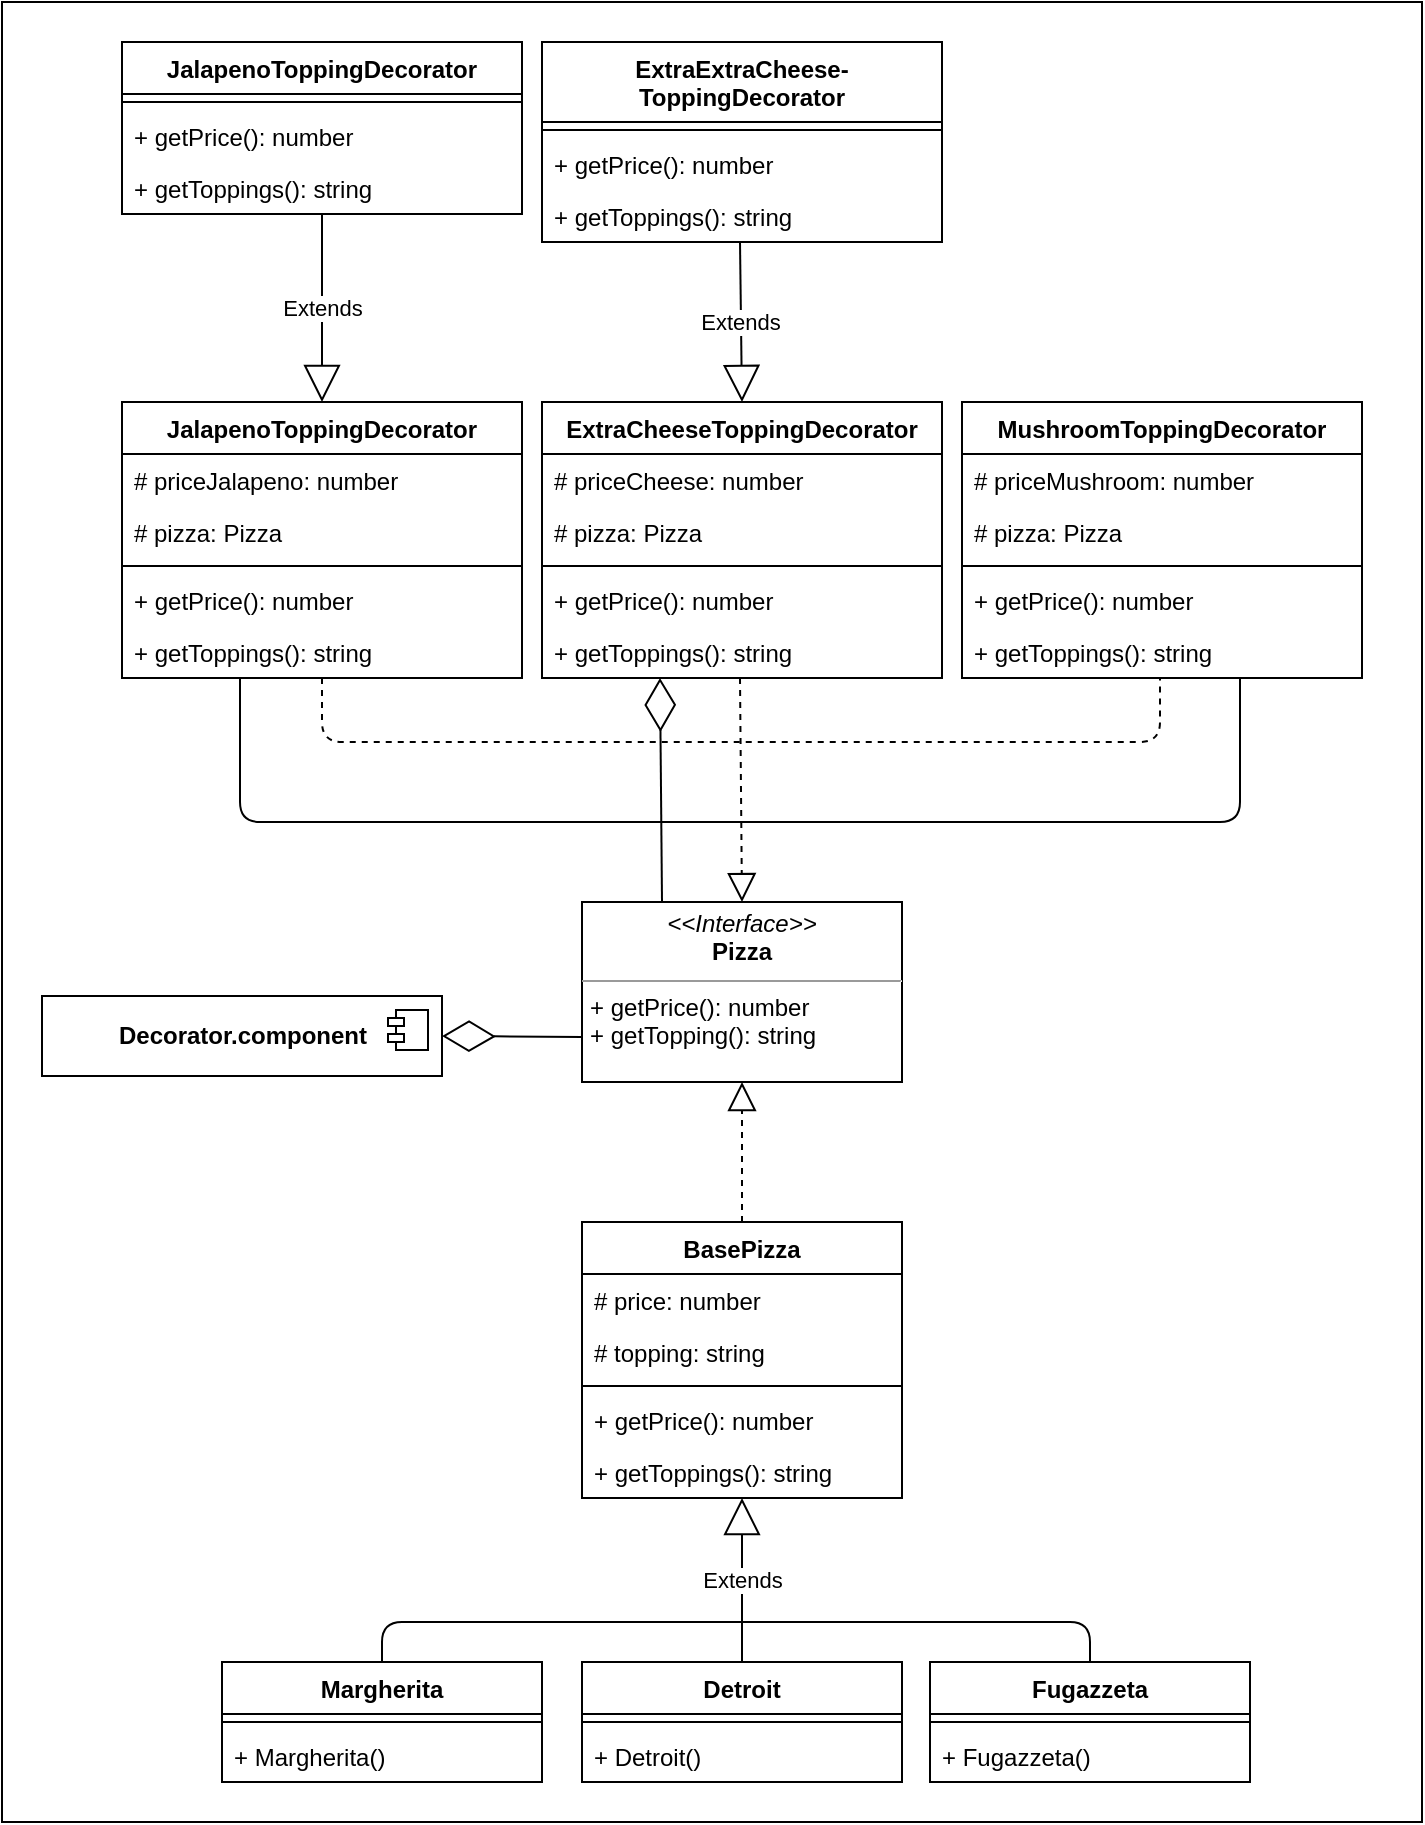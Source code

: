 <mxfile version="13.10.0" type="device"><diagram id="gw1_LFvKJf1_X4ysqnZk" name="Page-1"><mxGraphModel dx="2509" dy="2206" grid="1" gridSize="10" guides="1" tooltips="1" connect="1" arrows="1" fold="1" page="1" pageScale="1" pageWidth="827" pageHeight="1169" math="0" shadow="0"><root><mxCell id="0"/><mxCell id="1" parent="0"/><mxCell id="lrAdCqgn7SwCU887HHt2-64" value="" style="rounded=0;whiteSpace=wrap;html=1;" vertex="1" parent="1"><mxGeometry x="-50" y="-290" width="710" height="910" as="geometry"/></mxCell><mxCell id="lrAdCqgn7SwCU887HHt2-2" value="Decorator.component" style="html=1;dropTarget=0;fontStyle=1" vertex="1" parent="1"><mxGeometry x="-30" y="207" width="200" height="40" as="geometry"/></mxCell><mxCell id="lrAdCqgn7SwCU887HHt2-3" value="" style="shape=module;jettyWidth=8;jettyHeight=4;" vertex="1" parent="lrAdCqgn7SwCU887HHt2-2"><mxGeometry x="1" width="20" height="20" relative="1" as="geometry"><mxPoint x="-27" y="7" as="offset"/></mxGeometry></mxCell><mxCell id="lrAdCqgn7SwCU887HHt2-4" value="&lt;p style=&quot;margin: 0px ; margin-top: 4px ; text-align: center&quot;&gt;&lt;i&gt;&amp;lt;&amp;lt;Interface&amp;gt;&amp;gt;&lt;/i&gt;&lt;br&gt;&lt;b&gt;Pizza&lt;/b&gt;&lt;/p&gt;&lt;hr size=&quot;1&quot;&gt;&lt;p style=&quot;margin: 0px ; margin-left: 4px&quot;&gt;+ getPrice(): number&lt;/p&gt;&lt;p style=&quot;margin: 0px ; margin-left: 4px&quot;&gt;+ getTopping(): string&lt;/p&gt;" style="verticalAlign=top;align=left;overflow=fill;fontSize=12;fontFamily=Helvetica;html=1;" vertex="1" parent="1"><mxGeometry x="240" y="160" width="160" height="90" as="geometry"/></mxCell><mxCell id="lrAdCqgn7SwCU887HHt2-5" value="BasePizza" style="swimlane;fontStyle=1;align=center;verticalAlign=top;childLayout=stackLayout;horizontal=1;startSize=26;horizontalStack=0;resizeParent=1;resizeParentMax=0;resizeLast=0;collapsible=1;marginBottom=0;" vertex="1" parent="1"><mxGeometry x="240" y="320" width="160" height="138" as="geometry"/></mxCell><mxCell id="lrAdCqgn7SwCU887HHt2-6" value="# price: number" style="text;strokeColor=none;fillColor=none;align=left;verticalAlign=top;spacingLeft=4;spacingRight=4;overflow=hidden;rotatable=0;points=[[0,0.5],[1,0.5]];portConstraint=eastwest;" vertex="1" parent="lrAdCqgn7SwCU887HHt2-5"><mxGeometry y="26" width="160" height="26" as="geometry"/></mxCell><mxCell id="lrAdCqgn7SwCU887HHt2-9" value="# topping: string" style="text;strokeColor=none;fillColor=none;align=left;verticalAlign=top;spacingLeft=4;spacingRight=4;overflow=hidden;rotatable=0;points=[[0,0.5],[1,0.5]];portConstraint=eastwest;" vertex="1" parent="lrAdCqgn7SwCU887HHt2-5"><mxGeometry y="52" width="160" height="26" as="geometry"/></mxCell><mxCell id="lrAdCqgn7SwCU887HHt2-7" value="" style="line;strokeWidth=1;fillColor=none;align=left;verticalAlign=middle;spacingTop=-1;spacingLeft=3;spacingRight=3;rotatable=0;labelPosition=right;points=[];portConstraint=eastwest;" vertex="1" parent="lrAdCqgn7SwCU887HHt2-5"><mxGeometry y="78" width="160" height="8" as="geometry"/></mxCell><mxCell id="lrAdCqgn7SwCU887HHt2-8" value="+ getPrice(): number" style="text;strokeColor=none;fillColor=none;align=left;verticalAlign=top;spacingLeft=4;spacingRight=4;overflow=hidden;rotatable=0;points=[[0,0.5],[1,0.5]];portConstraint=eastwest;" vertex="1" parent="lrAdCqgn7SwCU887HHt2-5"><mxGeometry y="86" width="160" height="26" as="geometry"/></mxCell><mxCell id="lrAdCqgn7SwCU887HHt2-10" value="+ getToppings(): string" style="text;strokeColor=none;fillColor=none;align=left;verticalAlign=top;spacingLeft=4;spacingRight=4;overflow=hidden;rotatable=0;points=[[0,0.5],[1,0.5]];portConstraint=eastwest;" vertex="1" parent="lrAdCqgn7SwCU887HHt2-5"><mxGeometry y="112" width="160" height="26" as="geometry"/></mxCell><mxCell id="lrAdCqgn7SwCU887HHt2-11" value="" style="endArrow=block;dashed=1;endFill=0;endSize=12;html=1;entryX=0.5;entryY=1;entryDx=0;entryDy=0;exitX=0.5;exitY=0;exitDx=0;exitDy=0;" edge="1" parent="1" source="lrAdCqgn7SwCU887HHt2-5" target="lrAdCqgn7SwCU887HHt2-4"><mxGeometry width="160" relative="1" as="geometry"><mxPoint x="90" y="440" as="sourcePoint"/><mxPoint x="250" y="440" as="targetPoint"/></mxGeometry></mxCell><mxCell id="lrAdCqgn7SwCU887HHt2-12" value="Margherita" style="swimlane;fontStyle=1;align=center;verticalAlign=top;childLayout=stackLayout;horizontal=1;startSize=26;horizontalStack=0;resizeParent=1;resizeParentMax=0;resizeLast=0;collapsible=1;marginBottom=0;" vertex="1" parent="1"><mxGeometry x="60" y="540" width="160" height="60" as="geometry"/></mxCell><mxCell id="lrAdCqgn7SwCU887HHt2-14" value="" style="line;strokeWidth=1;fillColor=none;align=left;verticalAlign=middle;spacingTop=-1;spacingLeft=3;spacingRight=3;rotatable=0;labelPosition=right;points=[];portConstraint=eastwest;" vertex="1" parent="lrAdCqgn7SwCU887HHt2-12"><mxGeometry y="26" width="160" height="8" as="geometry"/></mxCell><mxCell id="lrAdCqgn7SwCU887HHt2-15" value="+ Margherita()" style="text;strokeColor=none;fillColor=none;align=left;verticalAlign=top;spacingLeft=4;spacingRight=4;overflow=hidden;rotatable=0;points=[[0,0.5],[1,0.5]];portConstraint=eastwest;" vertex="1" parent="lrAdCqgn7SwCU887HHt2-12"><mxGeometry y="34" width="160" height="26" as="geometry"/></mxCell><mxCell id="lrAdCqgn7SwCU887HHt2-16" value="Detroit" style="swimlane;fontStyle=1;align=center;verticalAlign=top;childLayout=stackLayout;horizontal=1;startSize=26;horizontalStack=0;resizeParent=1;resizeParentMax=0;resizeLast=0;collapsible=1;marginBottom=0;" vertex="1" parent="1"><mxGeometry x="240" y="540" width="160" height="60" as="geometry"/></mxCell><mxCell id="lrAdCqgn7SwCU887HHt2-17" value="" style="line;strokeWidth=1;fillColor=none;align=left;verticalAlign=middle;spacingTop=-1;spacingLeft=3;spacingRight=3;rotatable=0;labelPosition=right;points=[];portConstraint=eastwest;" vertex="1" parent="lrAdCqgn7SwCU887HHt2-16"><mxGeometry y="26" width="160" height="8" as="geometry"/></mxCell><mxCell id="lrAdCqgn7SwCU887HHt2-18" value="+ Detroit()" style="text;strokeColor=none;fillColor=none;align=left;verticalAlign=top;spacingLeft=4;spacingRight=4;overflow=hidden;rotatable=0;points=[[0,0.5],[1,0.5]];portConstraint=eastwest;" vertex="1" parent="lrAdCqgn7SwCU887HHt2-16"><mxGeometry y="34" width="160" height="26" as="geometry"/></mxCell><mxCell id="lrAdCqgn7SwCU887HHt2-19" value="Fugazzeta" style="swimlane;fontStyle=1;align=center;verticalAlign=top;childLayout=stackLayout;horizontal=1;startSize=26;horizontalStack=0;resizeParent=1;resizeParentMax=0;resizeLast=0;collapsible=1;marginBottom=0;" vertex="1" parent="1"><mxGeometry x="414" y="540" width="160" height="60" as="geometry"/></mxCell><mxCell id="lrAdCqgn7SwCU887HHt2-20" value="" style="line;strokeWidth=1;fillColor=none;align=left;verticalAlign=middle;spacingTop=-1;spacingLeft=3;spacingRight=3;rotatable=0;labelPosition=right;points=[];portConstraint=eastwest;" vertex="1" parent="lrAdCqgn7SwCU887HHt2-19"><mxGeometry y="26" width="160" height="8" as="geometry"/></mxCell><mxCell id="lrAdCqgn7SwCU887HHt2-21" value="+ Fugazzeta()" style="text;strokeColor=none;fillColor=none;align=left;verticalAlign=top;spacingLeft=4;spacingRight=4;overflow=hidden;rotatable=0;points=[[0,0.5],[1,0.5]];portConstraint=eastwest;" vertex="1" parent="lrAdCqgn7SwCU887HHt2-19"><mxGeometry y="34" width="160" height="26" as="geometry"/></mxCell><mxCell id="lrAdCqgn7SwCU887HHt2-23" value="Extends" style="endArrow=block;endSize=16;endFill=0;html=1;entryX=0.5;entryY=1;entryDx=0;entryDy=0;entryPerimeter=0;exitX=0.5;exitY=0;exitDx=0;exitDy=0;" edge="1" parent="1" source="lrAdCqgn7SwCU887HHt2-16" target="lrAdCqgn7SwCU887HHt2-10"><mxGeometry width="160" relative="1" as="geometry"><mxPoint x="390" y="490" as="sourcePoint"/><mxPoint x="480" y="640" as="targetPoint"/></mxGeometry></mxCell><mxCell id="lrAdCqgn7SwCU887HHt2-24" value="" style="endArrow=none;html=1;exitX=0.5;exitY=0;exitDx=0;exitDy=0;entryX=0.5;entryY=0;entryDx=0;entryDy=0;" edge="1" parent="1" source="lrAdCqgn7SwCU887HHt2-12" target="lrAdCqgn7SwCU887HHt2-19"><mxGeometry width="50" height="50" relative="1" as="geometry"><mxPoint x="340" y="760" as="sourcePoint"/><mxPoint x="450" y="500" as="targetPoint"/><Array as="points"><mxPoint x="140" y="520"/><mxPoint x="494" y="520"/></Array></mxGeometry></mxCell><mxCell id="lrAdCqgn7SwCU887HHt2-25" value="ExtraCheeseToppingDecorator" style="swimlane;fontStyle=1;align=center;verticalAlign=top;childLayout=stackLayout;horizontal=1;startSize=26;horizontalStack=0;resizeParent=1;resizeParentMax=0;resizeLast=0;collapsible=1;marginBottom=0;" vertex="1" parent="1"><mxGeometry x="220" y="-90" width="200" height="138" as="geometry"/></mxCell><mxCell id="lrAdCqgn7SwCU887HHt2-26" value="# priceCheese: number" style="text;strokeColor=none;fillColor=none;align=left;verticalAlign=top;spacingLeft=4;spacingRight=4;overflow=hidden;rotatable=0;points=[[0,0.5],[1,0.5]];portConstraint=eastwest;" vertex="1" parent="lrAdCqgn7SwCU887HHt2-25"><mxGeometry y="26" width="200" height="26" as="geometry"/></mxCell><mxCell id="lrAdCqgn7SwCU887HHt2-27" value="# pizza: Pizza" style="text;strokeColor=none;fillColor=none;align=left;verticalAlign=top;spacingLeft=4;spacingRight=4;overflow=hidden;rotatable=0;points=[[0,0.5],[1,0.5]];portConstraint=eastwest;" vertex="1" parent="lrAdCqgn7SwCU887HHt2-25"><mxGeometry y="52" width="200" height="26" as="geometry"/></mxCell><mxCell id="lrAdCqgn7SwCU887HHt2-28" value="" style="line;strokeWidth=1;fillColor=none;align=left;verticalAlign=middle;spacingTop=-1;spacingLeft=3;spacingRight=3;rotatable=0;labelPosition=right;points=[];portConstraint=eastwest;" vertex="1" parent="lrAdCqgn7SwCU887HHt2-25"><mxGeometry y="78" width="200" height="8" as="geometry"/></mxCell><mxCell id="lrAdCqgn7SwCU887HHt2-29" value="+ getPrice(): number" style="text;strokeColor=none;fillColor=none;align=left;verticalAlign=top;spacingLeft=4;spacingRight=4;overflow=hidden;rotatable=0;points=[[0,0.5],[1,0.5]];portConstraint=eastwest;" vertex="1" parent="lrAdCqgn7SwCU887HHt2-25"><mxGeometry y="86" width="200" height="26" as="geometry"/></mxCell><mxCell id="lrAdCqgn7SwCU887HHt2-30" value="+ getToppings(): string" style="text;strokeColor=none;fillColor=none;align=left;verticalAlign=top;spacingLeft=4;spacingRight=4;overflow=hidden;rotatable=0;points=[[0,0.5],[1,0.5]];portConstraint=eastwest;" vertex="1" parent="lrAdCqgn7SwCU887HHt2-25"><mxGeometry y="112" width="200" height="26" as="geometry"/></mxCell><mxCell id="lrAdCqgn7SwCU887HHt2-31" value="MushroomToppingDecorator" style="swimlane;fontStyle=1;align=center;verticalAlign=top;childLayout=stackLayout;horizontal=1;startSize=26;horizontalStack=0;resizeParent=1;resizeParentMax=0;resizeLast=0;collapsible=1;marginBottom=0;" vertex="1" parent="1"><mxGeometry x="430" y="-90" width="200" height="138" as="geometry"/></mxCell><mxCell id="lrAdCqgn7SwCU887HHt2-32" value="# priceMushroom: number" style="text;strokeColor=none;fillColor=none;align=left;verticalAlign=top;spacingLeft=4;spacingRight=4;overflow=hidden;rotatable=0;points=[[0,0.5],[1,0.5]];portConstraint=eastwest;" vertex="1" parent="lrAdCqgn7SwCU887HHt2-31"><mxGeometry y="26" width="200" height="26" as="geometry"/></mxCell><mxCell id="lrAdCqgn7SwCU887HHt2-33" value="# pizza: Pizza" style="text;strokeColor=none;fillColor=none;align=left;verticalAlign=top;spacingLeft=4;spacingRight=4;overflow=hidden;rotatable=0;points=[[0,0.5],[1,0.5]];portConstraint=eastwest;" vertex="1" parent="lrAdCqgn7SwCU887HHt2-31"><mxGeometry y="52" width="200" height="26" as="geometry"/></mxCell><mxCell id="lrAdCqgn7SwCU887HHt2-34" value="" style="line;strokeWidth=1;fillColor=none;align=left;verticalAlign=middle;spacingTop=-1;spacingLeft=3;spacingRight=3;rotatable=0;labelPosition=right;points=[];portConstraint=eastwest;" vertex="1" parent="lrAdCqgn7SwCU887HHt2-31"><mxGeometry y="78" width="200" height="8" as="geometry"/></mxCell><mxCell id="lrAdCqgn7SwCU887HHt2-35" value="+ getPrice(): number" style="text;strokeColor=none;fillColor=none;align=left;verticalAlign=top;spacingLeft=4;spacingRight=4;overflow=hidden;rotatable=0;points=[[0,0.5],[1,0.5]];portConstraint=eastwest;" vertex="1" parent="lrAdCqgn7SwCU887HHt2-31"><mxGeometry y="86" width="200" height="26" as="geometry"/></mxCell><mxCell id="lrAdCqgn7SwCU887HHt2-36" value="+ getToppings(): string" style="text;strokeColor=none;fillColor=none;align=left;verticalAlign=top;spacingLeft=4;spacingRight=4;overflow=hidden;rotatable=0;points=[[0,0.5],[1,0.5]];portConstraint=eastwest;" vertex="1" parent="lrAdCqgn7SwCU887HHt2-31"><mxGeometry y="112" width="200" height="26" as="geometry"/></mxCell><mxCell id="lrAdCqgn7SwCU887HHt2-37" value="JalapenoToppingDecorator" style="swimlane;fontStyle=1;align=center;verticalAlign=top;childLayout=stackLayout;horizontal=1;startSize=26;horizontalStack=0;resizeParent=1;resizeParentMax=0;resizeLast=0;collapsible=1;marginBottom=0;" vertex="1" parent="1"><mxGeometry x="10" y="-90" width="200" height="138" as="geometry"/></mxCell><mxCell id="lrAdCqgn7SwCU887HHt2-38" value="# priceJalapeno: number" style="text;strokeColor=none;fillColor=none;align=left;verticalAlign=top;spacingLeft=4;spacingRight=4;overflow=hidden;rotatable=0;points=[[0,0.5],[1,0.5]];portConstraint=eastwest;" vertex="1" parent="lrAdCqgn7SwCU887HHt2-37"><mxGeometry y="26" width="200" height="26" as="geometry"/></mxCell><mxCell id="lrAdCqgn7SwCU887HHt2-39" value="# pizza: Pizza" style="text;strokeColor=none;fillColor=none;align=left;verticalAlign=top;spacingLeft=4;spacingRight=4;overflow=hidden;rotatable=0;points=[[0,0.5],[1,0.5]];portConstraint=eastwest;" vertex="1" parent="lrAdCqgn7SwCU887HHt2-37"><mxGeometry y="52" width="200" height="26" as="geometry"/></mxCell><mxCell id="lrAdCqgn7SwCU887HHt2-40" value="" style="line;strokeWidth=1;fillColor=none;align=left;verticalAlign=middle;spacingTop=-1;spacingLeft=3;spacingRight=3;rotatable=0;labelPosition=right;points=[];portConstraint=eastwest;" vertex="1" parent="lrAdCqgn7SwCU887HHt2-37"><mxGeometry y="78" width="200" height="8" as="geometry"/></mxCell><mxCell id="lrAdCqgn7SwCU887HHt2-41" value="+ getPrice(): number" style="text;strokeColor=none;fillColor=none;align=left;verticalAlign=top;spacingLeft=4;spacingRight=4;overflow=hidden;rotatable=0;points=[[0,0.5],[1,0.5]];portConstraint=eastwest;" vertex="1" parent="lrAdCqgn7SwCU887HHt2-37"><mxGeometry y="86" width="200" height="26" as="geometry"/></mxCell><mxCell id="lrAdCqgn7SwCU887HHt2-42" value="+ getToppings(): string" style="text;strokeColor=none;fillColor=none;align=left;verticalAlign=top;spacingLeft=4;spacingRight=4;overflow=hidden;rotatable=0;points=[[0,0.5],[1,0.5]];portConstraint=eastwest;" vertex="1" parent="lrAdCqgn7SwCU887HHt2-37"><mxGeometry y="112" width="200" height="26" as="geometry"/></mxCell><mxCell id="lrAdCqgn7SwCU887HHt2-43" value="" style="endArrow=block;dashed=1;endFill=0;endSize=12;html=1;exitX=0.495;exitY=1;exitDx=0;exitDy=0;exitPerimeter=0;entryX=0.5;entryY=0;entryDx=0;entryDy=0;" edge="1" parent="1" source="lrAdCqgn7SwCU887HHt2-30" target="lrAdCqgn7SwCU887HHt2-4"><mxGeometry width="160" relative="1" as="geometry"><mxPoint x="80" y="140" as="sourcePoint"/><mxPoint x="240" y="140" as="targetPoint"/></mxGeometry></mxCell><mxCell id="lrAdCqgn7SwCU887HHt2-44" value="" style="endArrow=none;dashed=1;html=1;exitX=0.5;exitY=1;exitDx=0;exitDy=0;exitPerimeter=0;entryX=0.495;entryY=1;entryDx=0;entryDy=0;entryPerimeter=0;" edge="1" parent="1" source="lrAdCqgn7SwCU887HHt2-42" target="lrAdCqgn7SwCU887HHt2-36"><mxGeometry width="50" height="50" relative="1" as="geometry"><mxPoint x="60" y="160" as="sourcePoint"/><mxPoint x="520" y="120" as="targetPoint"/><Array as="points"><mxPoint x="110" y="80"/><mxPoint x="529" y="80"/></Array></mxGeometry></mxCell><mxCell id="lrAdCqgn7SwCU887HHt2-46" value="" style="endArrow=none;html=1;exitX=0.295;exitY=1;exitDx=0;exitDy=0;exitPerimeter=0;entryX=0.695;entryY=1;entryDx=0;entryDy=0;entryPerimeter=0;" edge="1" parent="1" source="lrAdCqgn7SwCU887HHt2-42" target="lrAdCqgn7SwCU887HHt2-36"><mxGeometry width="50" height="50" relative="1" as="geometry"><mxPoint x="10" y="190" as="sourcePoint"/><mxPoint x="140" y="150" as="targetPoint"/><Array as="points"><mxPoint x="69" y="120"/><mxPoint x="569" y="120"/></Array></mxGeometry></mxCell><mxCell id="lrAdCqgn7SwCU887HHt2-48" value="" style="endArrow=diamondThin;endFill=0;endSize=24;html=1;entryX=0.295;entryY=1;entryDx=0;entryDy=0;entryPerimeter=0;exitX=0.25;exitY=0;exitDx=0;exitDy=0;" edge="1" parent="1" source="lrAdCqgn7SwCU887HHt2-4" target="lrAdCqgn7SwCU887HHt2-30"><mxGeometry width="160" relative="1" as="geometry"><mxPoint x="110" y="390" as="sourcePoint"/><mxPoint x="270" y="390" as="targetPoint"/></mxGeometry></mxCell><mxCell id="lrAdCqgn7SwCU887HHt2-49" value="ExtraExtraCheese-&#10;ToppingDecorator" style="swimlane;fontStyle=1;align=center;verticalAlign=top;childLayout=stackLayout;horizontal=1;startSize=40;horizontalStack=0;resizeParent=1;resizeParentMax=0;resizeLast=0;collapsible=1;marginBottom=0;" vertex="1" parent="1"><mxGeometry x="220" y="-270" width="200" height="100" as="geometry"/></mxCell><mxCell id="lrAdCqgn7SwCU887HHt2-52" value="" style="line;strokeWidth=1;fillColor=none;align=left;verticalAlign=middle;spacingTop=-1;spacingLeft=3;spacingRight=3;rotatable=0;labelPosition=right;points=[];portConstraint=eastwest;" vertex="1" parent="lrAdCqgn7SwCU887HHt2-49"><mxGeometry y="40" width="200" height="8" as="geometry"/></mxCell><mxCell id="lrAdCqgn7SwCU887HHt2-53" value="+ getPrice(): number" style="text;strokeColor=none;fillColor=none;align=left;verticalAlign=top;spacingLeft=4;spacingRight=4;overflow=hidden;rotatable=0;points=[[0,0.5],[1,0.5]];portConstraint=eastwest;" vertex="1" parent="lrAdCqgn7SwCU887HHt2-49"><mxGeometry y="48" width="200" height="26" as="geometry"/></mxCell><mxCell id="lrAdCqgn7SwCU887HHt2-54" value="+ getToppings(): string" style="text;strokeColor=none;fillColor=none;align=left;verticalAlign=top;spacingLeft=4;spacingRight=4;overflow=hidden;rotatable=0;points=[[0,0.5],[1,0.5]];portConstraint=eastwest;" vertex="1" parent="lrAdCqgn7SwCU887HHt2-49"><mxGeometry y="74" width="200" height="26" as="geometry"/></mxCell><mxCell id="lrAdCqgn7SwCU887HHt2-55" value="JalapenoToppingDecorator" style="swimlane;fontStyle=1;align=center;verticalAlign=top;childLayout=stackLayout;horizontal=1;startSize=26;horizontalStack=0;resizeParent=1;resizeParentMax=0;resizeLast=0;collapsible=1;marginBottom=0;" vertex="1" parent="1"><mxGeometry x="10" y="-270" width="200" height="86" as="geometry"/></mxCell><mxCell id="lrAdCqgn7SwCU887HHt2-58" value="" style="line;strokeWidth=1;fillColor=none;align=left;verticalAlign=middle;spacingTop=-1;spacingLeft=3;spacingRight=3;rotatable=0;labelPosition=right;points=[];portConstraint=eastwest;" vertex="1" parent="lrAdCqgn7SwCU887HHt2-55"><mxGeometry y="26" width="200" height="8" as="geometry"/></mxCell><mxCell id="lrAdCqgn7SwCU887HHt2-59" value="+ getPrice(): number" style="text;strokeColor=none;fillColor=none;align=left;verticalAlign=top;spacingLeft=4;spacingRight=4;overflow=hidden;rotatable=0;points=[[0,0.5],[1,0.5]];portConstraint=eastwest;" vertex="1" parent="lrAdCqgn7SwCU887HHt2-55"><mxGeometry y="34" width="200" height="26" as="geometry"/></mxCell><mxCell id="lrAdCqgn7SwCU887HHt2-60" value="+ getToppings(): string" style="text;strokeColor=none;fillColor=none;align=left;verticalAlign=top;spacingLeft=4;spacingRight=4;overflow=hidden;rotatable=0;points=[[0,0.5],[1,0.5]];portConstraint=eastwest;" vertex="1" parent="lrAdCqgn7SwCU887HHt2-55"><mxGeometry y="60" width="200" height="26" as="geometry"/></mxCell><mxCell id="lrAdCqgn7SwCU887HHt2-61" value="Extends" style="endArrow=block;endSize=16;endFill=0;html=1;exitX=0.5;exitY=1;exitDx=0;exitDy=0;exitPerimeter=0;entryX=0.5;entryY=0;entryDx=0;entryDy=0;" edge="1" parent="1" source="lrAdCqgn7SwCU887HHt2-60" target="lrAdCqgn7SwCU887HHt2-37"><mxGeometry width="160" relative="1" as="geometry"><mxPoint x="-110" y="-20" as="sourcePoint"/><mxPoint x="50" y="-20" as="targetPoint"/></mxGeometry></mxCell><mxCell id="lrAdCqgn7SwCU887HHt2-62" value="Extends" style="endArrow=block;endSize=16;endFill=0;html=1;entryX=0.5;entryY=0;entryDx=0;entryDy=0;exitX=0.495;exitY=1;exitDx=0;exitDy=0;exitPerimeter=0;" edge="1" parent="1" source="lrAdCqgn7SwCU887HHt2-54" target="lrAdCqgn7SwCU887HHt2-25"><mxGeometry width="160" relative="1" as="geometry"><mxPoint x="510" y="-210" as="sourcePoint"/><mxPoint x="670" y="-210" as="targetPoint"/></mxGeometry></mxCell><mxCell id="lrAdCqgn7SwCU887HHt2-63" value="" style="endArrow=diamondThin;endFill=0;endSize=24;html=1;entryX=1;entryY=0.5;entryDx=0;entryDy=0;exitX=0;exitY=0.75;exitDx=0;exitDy=0;" edge="1" parent="1" source="lrAdCqgn7SwCU887HHt2-4" target="lrAdCqgn7SwCU887HHt2-2"><mxGeometry width="160" relative="1" as="geometry"><mxPoint x="40" y="370" as="sourcePoint"/><mxPoint x="200" y="370" as="targetPoint"/></mxGeometry></mxCell></root></mxGraphModel></diagram></mxfile>
